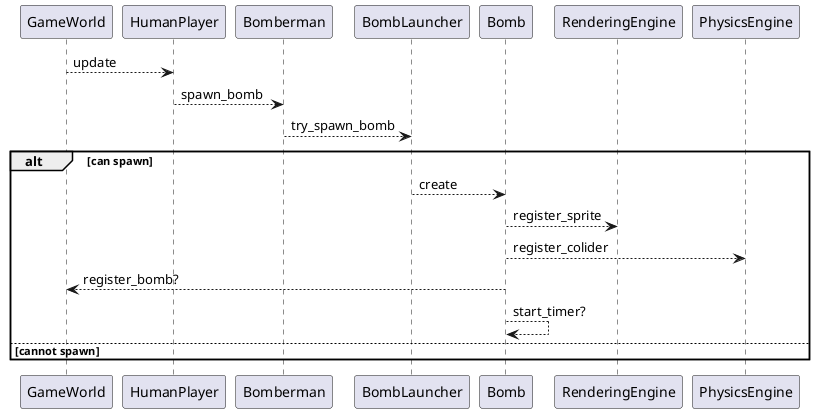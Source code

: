 @startuml

GameWorld --> HumanPlayer : update
HumanPlayer --> Bomberman : spawn_bomb
Bomberman --> BombLauncher : try_spawn_bomb
alt can spawn
BombLauncher --> Bomb : create
Bomb --> RenderingEngine : register_sprite
Bomb --> PhysicsEngine : register_colider
Bomb --> GameWorld : register_bomb?
Bomb --> Bomb : start_timer?
else cannot spawn
end



@enduml
